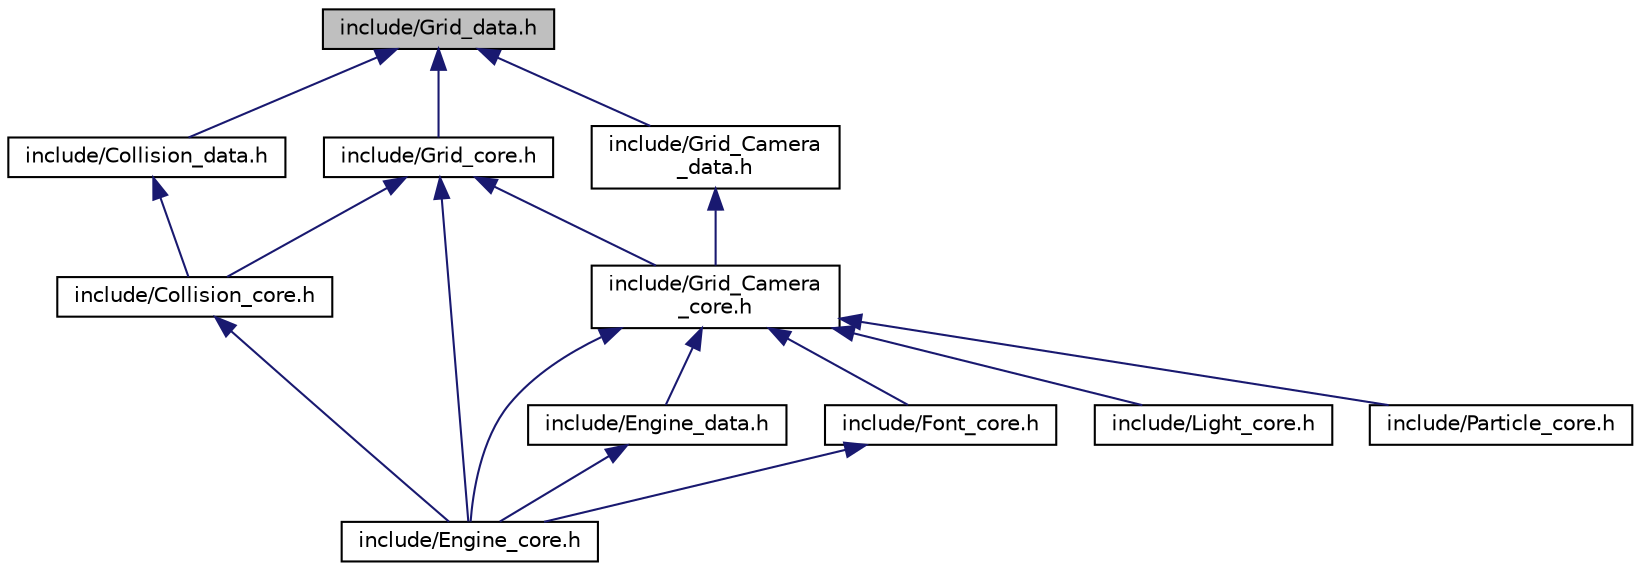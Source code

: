 digraph "include/Grid_data.h"
{
  edge [fontname="Helvetica",fontsize="10",labelfontname="Helvetica",labelfontsize="10"];
  node [fontname="Helvetica",fontsize="10",shape=record];
  Node1 [label="include/Grid_data.h",height=0.2,width=0.4,color="black", fillcolor="grey75", style="filled", fontcolor="black"];
  Node1 -> Node2 [dir="back",color="midnightblue",fontsize="10",style="solid",fontname="Helvetica"];
  Node2 [label="include/Collision_data.h",height=0.2,width=0.4,color="black", fillcolor="white", style="filled",URL="$_collision__data_8h.html"];
  Node2 -> Node3 [dir="back",color="midnightblue",fontsize="10",style="solid",fontname="Helvetica"];
  Node3 [label="include/Collision_core.h",height=0.2,width=0.4,color="black", fillcolor="white", style="filled",URL="$_collision__core_8h.html"];
  Node3 -> Node4 [dir="back",color="midnightblue",fontsize="10",style="solid",fontname="Helvetica"];
  Node4 [label="include/Engine_core.h",height=0.2,width=0.4,color="black", fillcolor="white", style="filled",URL="$_engine__core_8h.html"];
  Node1 -> Node5 [dir="back",color="midnightblue",fontsize="10",style="solid",fontname="Helvetica"];
  Node5 [label="include/Grid_core.h",height=0.2,width=0.4,color="black", fillcolor="white", style="filled",URL="$_grid__core_8h.html"];
  Node5 -> Node3 [dir="back",color="midnightblue",fontsize="10",style="solid",fontname="Helvetica"];
  Node5 -> Node6 [dir="back",color="midnightblue",fontsize="10",style="solid",fontname="Helvetica"];
  Node6 [label="include/Grid_Camera\l_core.h",height=0.2,width=0.4,color="black", fillcolor="white", style="filled",URL="$_grid___camera__core_8h.html"];
  Node6 -> Node7 [dir="back",color="midnightblue",fontsize="10",style="solid",fontname="Helvetica"];
  Node7 [label="include/Engine_data.h",height=0.2,width=0.4,color="black", fillcolor="white", style="filled",URL="$_engine__data_8h.html"];
  Node7 -> Node4 [dir="back",color="midnightblue",fontsize="10",style="solid",fontname="Helvetica"];
  Node6 -> Node8 [dir="back",color="midnightblue",fontsize="10",style="solid",fontname="Helvetica"];
  Node8 [label="include/Font_core.h",height=0.2,width=0.4,color="black", fillcolor="white", style="filled",URL="$_font__core_8h.html"];
  Node8 -> Node4 [dir="back",color="midnightblue",fontsize="10",style="solid",fontname="Helvetica"];
  Node6 -> Node4 [dir="back",color="midnightblue",fontsize="10",style="solid",fontname="Helvetica"];
  Node6 -> Node9 [dir="back",color="midnightblue",fontsize="10",style="solid",fontname="Helvetica"];
  Node9 [label="include/Light_core.h",height=0.2,width=0.4,color="black", fillcolor="white", style="filled",URL="$_light__core_8h.html"];
  Node6 -> Node10 [dir="back",color="midnightblue",fontsize="10",style="solid",fontname="Helvetica"];
  Node10 [label="include/Particle_core.h",height=0.2,width=0.4,color="black", fillcolor="white", style="filled",URL="$_particle__core_8h.html"];
  Node5 -> Node4 [dir="back",color="midnightblue",fontsize="10",style="solid",fontname="Helvetica"];
  Node1 -> Node11 [dir="back",color="midnightblue",fontsize="10",style="solid",fontname="Helvetica"];
  Node11 [label="include/Grid_Camera\l_data.h",height=0.2,width=0.4,color="black", fillcolor="white", style="filled",URL="$_grid___camera__data_8h.html"];
  Node11 -> Node6 [dir="back",color="midnightblue",fontsize="10",style="solid",fontname="Helvetica"];
}
